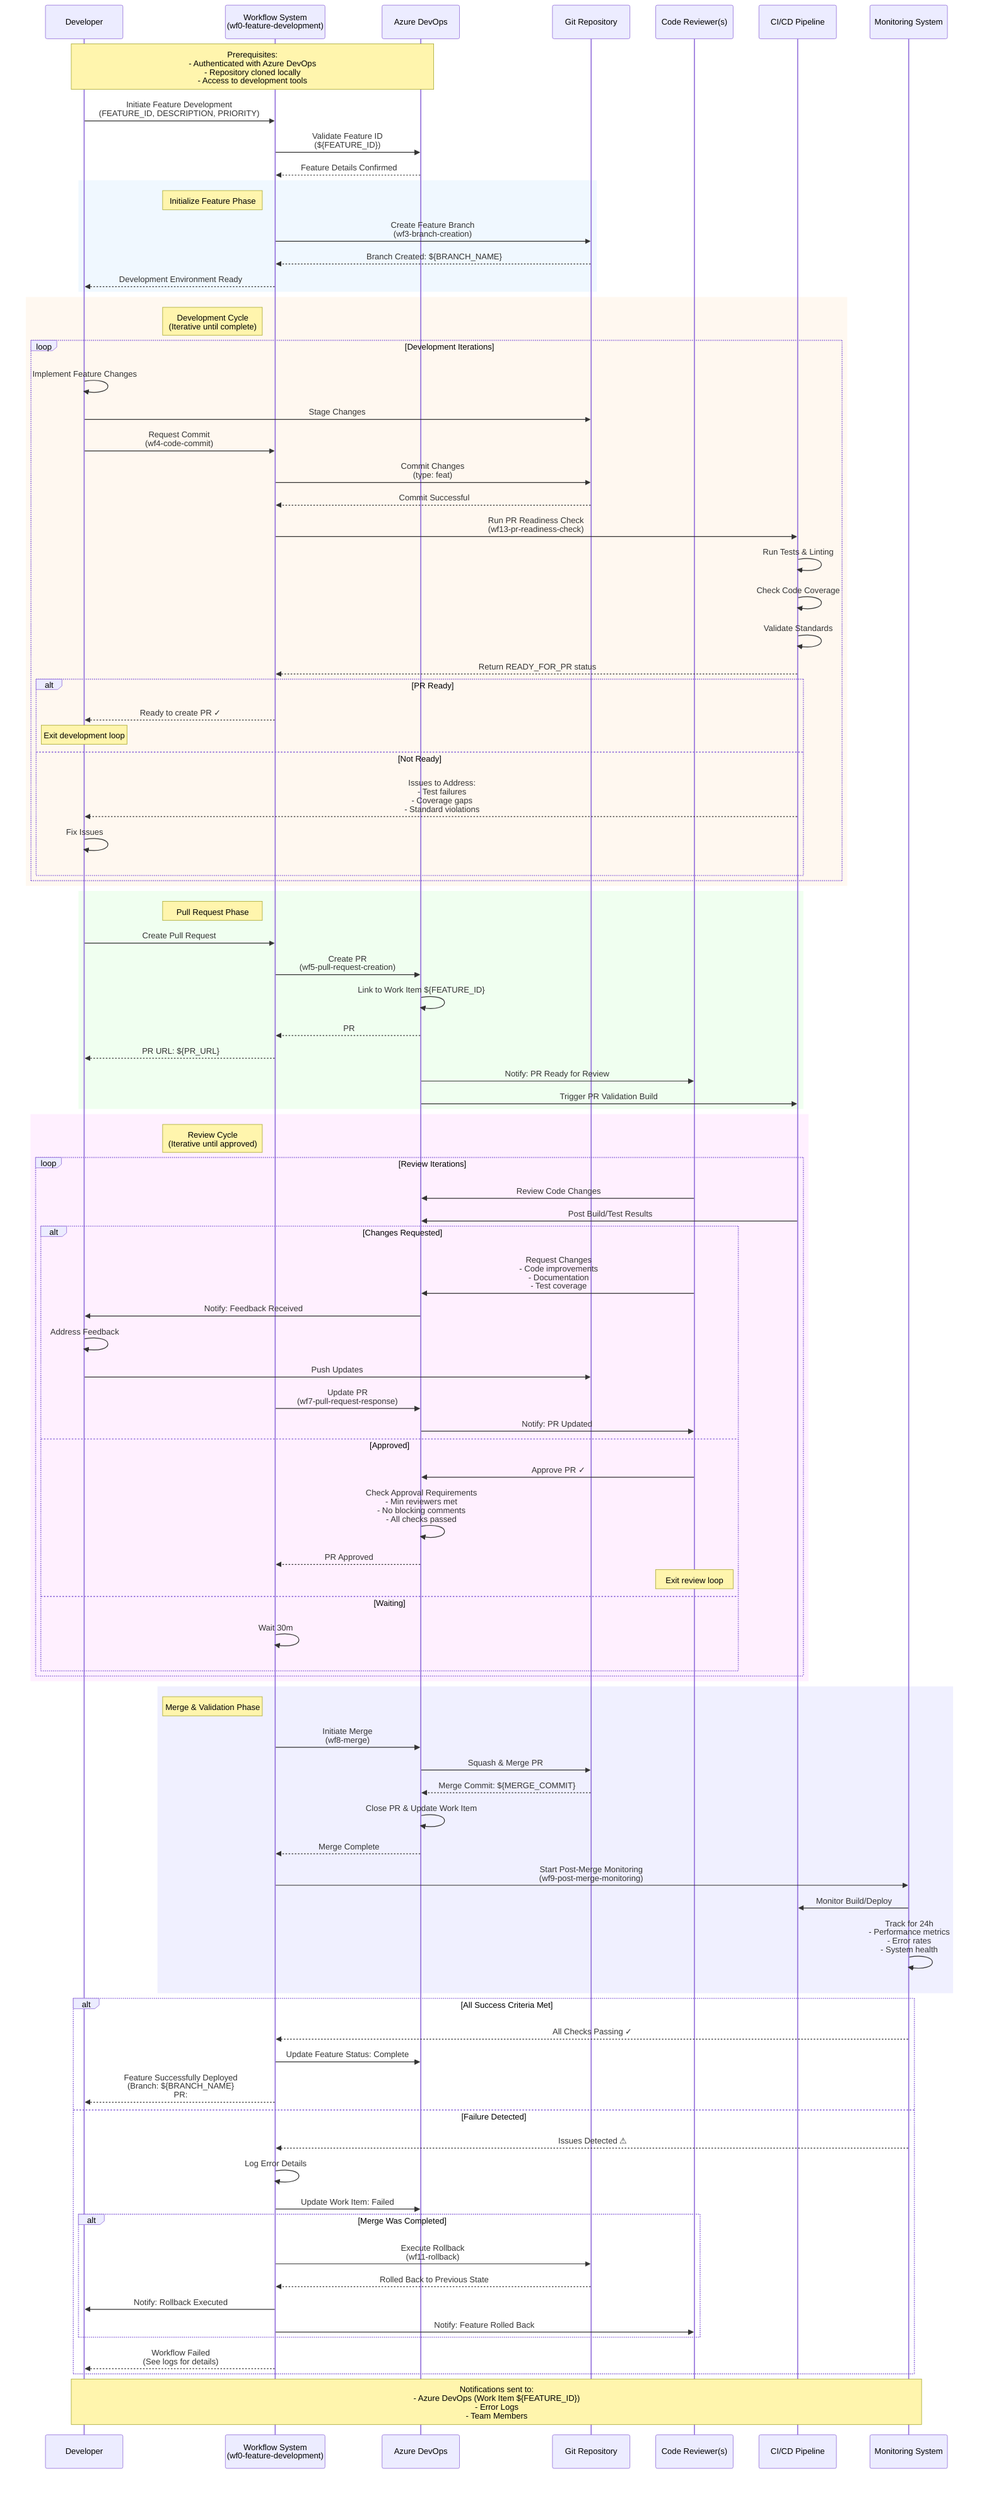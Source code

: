sequenceDiagram
    participant Dev as Developer
    participant System as Workflow System<br/>(wf0-feature-development)
    participant ADO as Azure DevOps
    participant Git as Git Repository
    participant Reviewer as Code Reviewer(s)
    participant CI as CI/CD Pipeline
    participant Monitor as Monitoring System
    
    Note over Dev, ADO: Prerequisites:<br/>- Authenticated with Azure DevOps<br/>- Repository cloned locally<br/>- Access to development tools
    
    Dev->>System: Initiate Feature Development<br/>(FEATURE_ID, DESCRIPTION, PRIORITY)
    System->>ADO: Validate Feature ID<br/>(${FEATURE_ID})
    ADO-->>System: Feature Details Confirmed
    
    rect rgb(240, 248, 255)
        Note left of System: Initialize Feature Phase
        System->>Git: Create Feature Branch<br/>(wf3-branch-creation)
        Git-->>System: Branch Created: ${BRANCH_NAME}
        System-->>Dev: Development Environment Ready
    end
    
    rect rgb(255, 248, 240)
        Note left of System: Development Cycle<br/>(Iterative until complete)
        loop Development Iterations
            Dev->>Dev: Implement Feature Changes
            Dev->>Git: Stage Changes
            Dev->>System: Request Commit<br/>(wf4-code-commit)
            System->>Git: Commit Changes<br/>(type: feat)
            Git-->>System: Commit Successful
            
            System->>CI: Run PR Readiness Check<br/>(wf13-pr-readiness-check)
            CI->>CI: Run Tests & Linting
            CI->>CI: Check Code Coverage
            CI->>CI: Validate Standards
            CI-->>System: Return READY_FOR_PR status
            
            alt PR Ready
                System-->>Dev: Ready to create PR ✓
                Note over Dev: Exit development loop
            else Not Ready
                CI-->>Dev: Issues to Address:<br/>- Test failures<br/>- Coverage gaps<br/>- Standard violations
                Dev->>Dev: Fix Issues
            end
        end
    end
    
    rect rgb(240, 255, 240)
        Note left of System: Pull Request Phase
        Dev->>System: Create Pull Request
        System->>ADO: Create PR<br/>(wf5-pull-request-creation)
        ADO->>ADO: Link to Work Item ${FEATURE_ID}
        ADO-->>System: PR #${PR_NUMBER} Created
        System-->>Dev: PR URL: ${PR_URL}
        
        ADO->>Reviewer: Notify: PR Ready for Review
        ADO->>CI: Trigger PR Validation Build
    end
    
    rect rgb(255, 240, 255)
        Note left of System: Review Cycle<br/>(Iterative until approved)
        loop Review Iterations
            Reviewer->>ADO: Review Code Changes
            CI->>ADO: Post Build/Test Results
            
            alt Changes Requested
                Reviewer->>ADO: Request Changes<br/>- Code improvements<br/>- Documentation<br/>- Test coverage
                ADO->>Dev: Notify: Feedback Received
                Dev->>Dev: Address Feedback
                Dev->>Git: Push Updates
                System->>ADO: Update PR<br/>(wf7-pull-request-response)
                ADO->>Reviewer: Notify: PR Updated
            else Approved
                Reviewer->>ADO: Approve PR ✓
                ADO->>ADO: Check Approval Requirements<br/>- Min reviewers met<br/>- No blocking comments<br/>- All checks passed
                ADO-->>System: PR Approved
                Note over Reviewer: Exit review loop
            else Waiting
                System->>System: Wait 30m
            end
        end
    end
    
    rect rgb(240, 240, 255)
        Note left of System: Merge & Validation Phase
        System->>ADO: Initiate Merge<br/>(wf8-merge)
        ADO->>Git: Squash & Merge PR #${PR_NUMBER}
        Git-->>ADO: Merge Commit: ${MERGE_COMMIT}
        ADO->>ADO: Close PR & Update Work Item
        ADO-->>System: Merge Complete
        
        System->>Monitor: Start Post-Merge Monitoring<br/>(wf9-post-merge-monitoring)
        Monitor->>CI: Monitor Build/Deploy
        Monitor->>Monitor: Track for 24h<br/>- Performance metrics<br/>- Error rates<br/>- System health
    end
    
    alt All Success Criteria Met
        Monitor-->>System: All Checks Passing ✓
        System->>ADO: Update Feature Status: Complete
        System-->>Dev: Feature Successfully Deployed<br/>(Branch: ${BRANCH_NAME}<br/>PR: #${PR_NUMBER}<br/>Commit: ${MERGE_COMMIT})
    else Failure Detected
        Monitor-->>System: Issues Detected ⚠
        System->>System: Log Error Details
        System->>ADO: Update Work Item: Failed
        alt Merge Was Completed
            System->>Git: Execute Rollback<br/>(wf11-rollback)
            Git-->>System: Rolled Back to Previous State
            System->>Dev: Notify: Rollback Executed
            System->>Reviewer: Notify: Feature Rolled Back
        end
        System-->>Dev: Workflow Failed<br/>(See logs for details)
    end
    
    Note over Dev, Monitor: Notifications sent to:<br/>- Azure DevOps (Work Item ${FEATURE_ID})<br/>- Error Logs<br/>- Team Members
